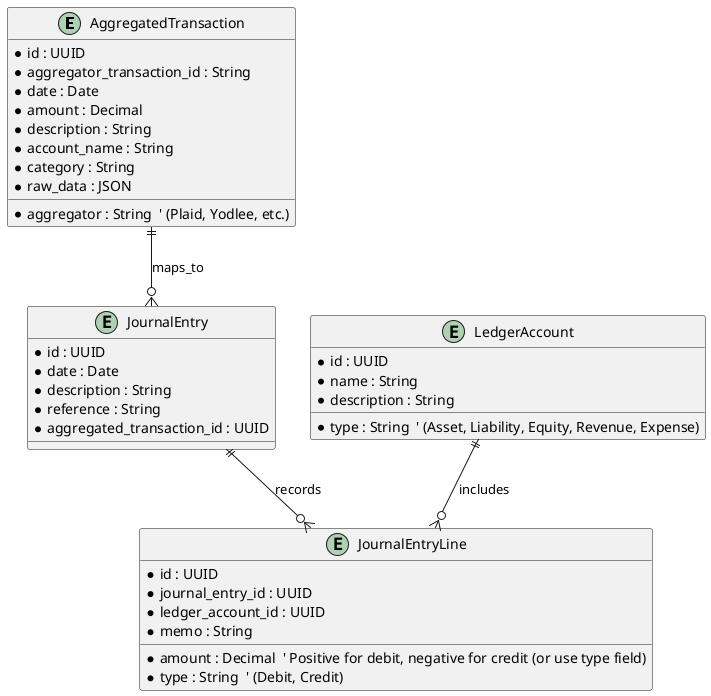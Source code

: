@startuml
' Double Entry Bookkeeping Data Model (With Raw Data Ingestion)

entity AggregatedTransaction {
    * id : UUID
    * aggregator : String  ' (Plaid, Yodlee, etc.)
    * aggregator_transaction_id : String
    * date : Date
    * amount : Decimal
    * description : String
    * account_name : String
    * category : String
    * raw_data : JSON
}

entity LedgerAccount {
    * id : UUID
    * name : String
    * type : String  ' (Asset, Liability, Equity, Revenue, Expense)
    * description : String
}

entity JournalEntry {
    * id : UUID
    * date : Date
    * description : String
    * reference : String
    * aggregated_transaction_id : UUID
}

entity JournalEntryLine {
    * id : UUID
    * journal_entry_id : UUID
    * ledger_account_id : UUID
    * amount : Decimal  ' Positive for debit, negative for credit (or use type field)
    * type : String  ' (Debit, Credit)
    * memo : String
}

AggregatedTransaction ||--o{ JournalEntry : maps_to
JournalEntry ||--o{ JournalEntryLine : records
LedgerAccount ||--o{ JournalEntryLine : includes
@enduml
